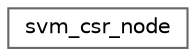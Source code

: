 digraph "Graphical Class Hierarchy"
{
 // LATEX_PDF_SIZE
  bgcolor="transparent";
  edge [fontname=Helvetica,fontsize=10,labelfontname=Helvetica,labelfontsize=10];
  node [fontname=Helvetica,fontsize=10,shape=box,height=0.2,width=0.4];
  rankdir="LR";
  Node0 [id="Node000000",label="svm_csr_node",height=0.2,width=0.4,color="grey40", fillcolor="white", style="filled",URL="$d1/dfe/structsvm__csr__node.html",tooltip=" "];
}
